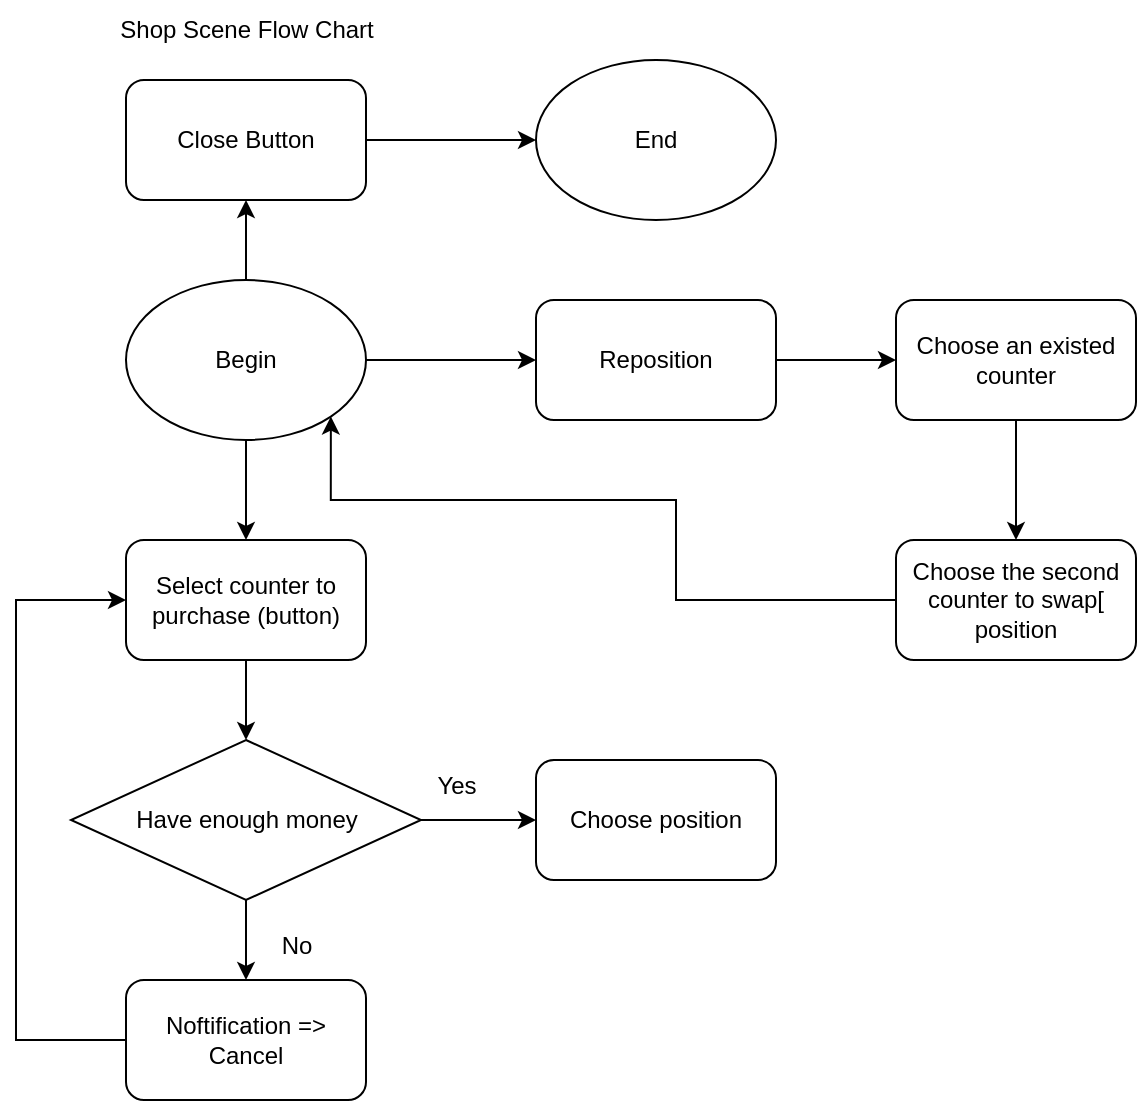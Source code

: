 <mxfile version="25.0.3">
  <diagram id="C5RBs43oDa-KdzZeNtuy" name="Page-1">
    <mxGraphModel dx="1420" dy="804" grid="1" gridSize="10" guides="1" tooltips="1" connect="1" arrows="1" fold="1" page="1" pageScale="1" pageWidth="827" pageHeight="1169" math="0" shadow="0">
      <root>
        <mxCell id="WIyWlLk6GJQsqaUBKTNV-0" />
        <mxCell id="WIyWlLk6GJQsqaUBKTNV-1" parent="WIyWlLk6GJQsqaUBKTNV-0" />
        <mxCell id="LFGIQh9opgwjj22BYy4o-5" style="edgeStyle=orthogonalEdgeStyle;rounded=0;orthogonalLoop=1;jettySize=auto;html=1;" edge="1" parent="WIyWlLk6GJQsqaUBKTNV-1" source="LFGIQh9opgwjj22BYy4o-0" target="LFGIQh9opgwjj22BYy4o-4">
          <mxGeometry relative="1" as="geometry" />
        </mxCell>
        <mxCell id="LFGIQh9opgwjj22BYy4o-0" value="Select counter to purchase (button)" style="rounded=1;whiteSpace=wrap;html=1;" vertex="1" parent="WIyWlLk6GJQsqaUBKTNV-1">
          <mxGeometry x="65" y="320" width="120" height="60" as="geometry" />
        </mxCell>
        <mxCell id="LFGIQh9opgwjj22BYy4o-3" style="edgeStyle=orthogonalEdgeStyle;rounded=0;orthogonalLoop=1;jettySize=auto;html=1;entryX=0.5;entryY=0;entryDx=0;entryDy=0;" edge="1" parent="WIyWlLk6GJQsqaUBKTNV-1" source="LFGIQh9opgwjj22BYy4o-1" target="LFGIQh9opgwjj22BYy4o-0">
          <mxGeometry relative="1" as="geometry" />
        </mxCell>
        <mxCell id="LFGIQh9opgwjj22BYy4o-14" style="edgeStyle=orthogonalEdgeStyle;rounded=0;orthogonalLoop=1;jettySize=auto;html=1;entryX=0;entryY=0.5;entryDx=0;entryDy=0;" edge="1" parent="WIyWlLk6GJQsqaUBKTNV-1" source="LFGIQh9opgwjj22BYy4o-1" target="LFGIQh9opgwjj22BYy4o-13">
          <mxGeometry relative="1" as="geometry" />
        </mxCell>
        <mxCell id="LFGIQh9opgwjj22BYy4o-22" style="edgeStyle=orthogonalEdgeStyle;rounded=0;orthogonalLoop=1;jettySize=auto;html=1;entryX=0.5;entryY=1;entryDx=0;entryDy=0;" edge="1" parent="WIyWlLk6GJQsqaUBKTNV-1" source="LFGIQh9opgwjj22BYy4o-1" target="LFGIQh9opgwjj22BYy4o-21">
          <mxGeometry relative="1" as="geometry" />
        </mxCell>
        <mxCell id="LFGIQh9opgwjj22BYy4o-1" value="Begin" style="ellipse;whiteSpace=wrap;html=1;" vertex="1" parent="WIyWlLk6GJQsqaUBKTNV-1">
          <mxGeometry x="65" y="190" width="120" height="80" as="geometry" />
        </mxCell>
        <mxCell id="LFGIQh9opgwjj22BYy4o-2" value="Shop Scene Flow Chart" style="text;html=1;align=center;verticalAlign=middle;resizable=0;points=[];autosize=1;strokeColor=none;fillColor=none;" vertex="1" parent="WIyWlLk6GJQsqaUBKTNV-1">
          <mxGeometry x="50" y="50" width="150" height="30" as="geometry" />
        </mxCell>
        <mxCell id="LFGIQh9opgwjj22BYy4o-7" style="edgeStyle=orthogonalEdgeStyle;rounded=0;orthogonalLoop=1;jettySize=auto;html=1;entryX=0;entryY=0.5;entryDx=0;entryDy=0;" edge="1" parent="WIyWlLk6GJQsqaUBKTNV-1" source="LFGIQh9opgwjj22BYy4o-4" target="LFGIQh9opgwjj22BYy4o-6">
          <mxGeometry relative="1" as="geometry" />
        </mxCell>
        <mxCell id="LFGIQh9opgwjj22BYy4o-10" style="edgeStyle=orthogonalEdgeStyle;rounded=0;orthogonalLoop=1;jettySize=auto;html=1;entryX=0.5;entryY=0;entryDx=0;entryDy=0;" edge="1" parent="WIyWlLk6GJQsqaUBKTNV-1" source="LFGIQh9opgwjj22BYy4o-4" target="LFGIQh9opgwjj22BYy4o-9">
          <mxGeometry relative="1" as="geometry" />
        </mxCell>
        <mxCell id="LFGIQh9opgwjj22BYy4o-4" value="Have enough money" style="rhombus;whiteSpace=wrap;html=1;" vertex="1" parent="WIyWlLk6GJQsqaUBKTNV-1">
          <mxGeometry x="37.5" y="420" width="175" height="80" as="geometry" />
        </mxCell>
        <mxCell id="LFGIQh9opgwjj22BYy4o-6" value="Choose position" style="rounded=1;whiteSpace=wrap;html=1;" vertex="1" parent="WIyWlLk6GJQsqaUBKTNV-1">
          <mxGeometry x="270" y="430" width="120" height="60" as="geometry" />
        </mxCell>
        <mxCell id="LFGIQh9opgwjj22BYy4o-8" value="Yes" style="text;html=1;align=center;verticalAlign=middle;resizable=0;points=[];autosize=1;strokeColor=none;fillColor=none;" vertex="1" parent="WIyWlLk6GJQsqaUBKTNV-1">
          <mxGeometry x="210" y="428" width="40" height="30" as="geometry" />
        </mxCell>
        <mxCell id="LFGIQh9opgwjj22BYy4o-12" style="edgeStyle=orthogonalEdgeStyle;rounded=0;orthogonalLoop=1;jettySize=auto;html=1;entryX=0;entryY=0.5;entryDx=0;entryDy=0;" edge="1" parent="WIyWlLk6GJQsqaUBKTNV-1" source="LFGIQh9opgwjj22BYy4o-9" target="LFGIQh9opgwjj22BYy4o-0">
          <mxGeometry relative="1" as="geometry">
            <Array as="points">
              <mxPoint x="10" y="570" />
              <mxPoint x="10" y="350" />
            </Array>
          </mxGeometry>
        </mxCell>
        <mxCell id="LFGIQh9opgwjj22BYy4o-9" value="Noftification =&amp;gt; Cancel" style="rounded=1;whiteSpace=wrap;html=1;" vertex="1" parent="WIyWlLk6GJQsqaUBKTNV-1">
          <mxGeometry x="65" y="540" width="120" height="60" as="geometry" />
        </mxCell>
        <mxCell id="LFGIQh9opgwjj22BYy4o-11" value="No" style="text;html=1;align=center;verticalAlign=middle;resizable=0;points=[];autosize=1;strokeColor=none;fillColor=none;" vertex="1" parent="WIyWlLk6GJQsqaUBKTNV-1">
          <mxGeometry x="130" y="508" width="40" height="30" as="geometry" />
        </mxCell>
        <mxCell id="LFGIQh9opgwjj22BYy4o-17" style="edgeStyle=orthogonalEdgeStyle;rounded=0;orthogonalLoop=1;jettySize=auto;html=1;entryX=0;entryY=0.5;entryDx=0;entryDy=0;" edge="1" parent="WIyWlLk6GJQsqaUBKTNV-1" source="LFGIQh9opgwjj22BYy4o-13" target="LFGIQh9opgwjj22BYy4o-15">
          <mxGeometry relative="1" as="geometry" />
        </mxCell>
        <mxCell id="LFGIQh9opgwjj22BYy4o-13" value="Reposition" style="rounded=1;whiteSpace=wrap;html=1;" vertex="1" parent="WIyWlLk6GJQsqaUBKTNV-1">
          <mxGeometry x="270" y="200" width="120" height="60" as="geometry" />
        </mxCell>
        <mxCell id="LFGIQh9opgwjj22BYy4o-18" style="edgeStyle=orthogonalEdgeStyle;rounded=0;orthogonalLoop=1;jettySize=auto;html=1;" edge="1" parent="WIyWlLk6GJQsqaUBKTNV-1" source="LFGIQh9opgwjj22BYy4o-15" target="LFGIQh9opgwjj22BYy4o-16">
          <mxGeometry relative="1" as="geometry" />
        </mxCell>
        <mxCell id="LFGIQh9opgwjj22BYy4o-15" value="Choose an existed counter" style="rounded=1;whiteSpace=wrap;html=1;" vertex="1" parent="WIyWlLk6GJQsqaUBKTNV-1">
          <mxGeometry x="450" y="200" width="120" height="60" as="geometry" />
        </mxCell>
        <mxCell id="LFGIQh9opgwjj22BYy4o-19" style="edgeStyle=orthogonalEdgeStyle;rounded=0;orthogonalLoop=1;jettySize=auto;html=1;entryX=1;entryY=1;entryDx=0;entryDy=0;" edge="1" parent="WIyWlLk6GJQsqaUBKTNV-1" source="LFGIQh9opgwjj22BYy4o-16" target="LFGIQh9opgwjj22BYy4o-1">
          <mxGeometry relative="1" as="geometry">
            <Array as="points">
              <mxPoint x="340" y="350" />
              <mxPoint x="340" y="300" />
              <mxPoint x="167" y="300" />
            </Array>
          </mxGeometry>
        </mxCell>
        <mxCell id="LFGIQh9opgwjj22BYy4o-16" value="Choose the second counter to swap[ position" style="rounded=1;whiteSpace=wrap;html=1;" vertex="1" parent="WIyWlLk6GJQsqaUBKTNV-1">
          <mxGeometry x="450" y="320" width="120" height="60" as="geometry" />
        </mxCell>
        <mxCell id="LFGIQh9opgwjj22BYy4o-20" value="End" style="ellipse;whiteSpace=wrap;html=1;" vertex="1" parent="WIyWlLk6GJQsqaUBKTNV-1">
          <mxGeometry x="270" y="80" width="120" height="80" as="geometry" />
        </mxCell>
        <mxCell id="LFGIQh9opgwjj22BYy4o-23" style="edgeStyle=orthogonalEdgeStyle;rounded=0;orthogonalLoop=1;jettySize=auto;html=1;entryX=0;entryY=0.5;entryDx=0;entryDy=0;" edge="1" parent="WIyWlLk6GJQsqaUBKTNV-1" source="LFGIQh9opgwjj22BYy4o-21" target="LFGIQh9opgwjj22BYy4o-20">
          <mxGeometry relative="1" as="geometry" />
        </mxCell>
        <mxCell id="LFGIQh9opgwjj22BYy4o-21" value="Close Button" style="rounded=1;whiteSpace=wrap;html=1;" vertex="1" parent="WIyWlLk6GJQsqaUBKTNV-1">
          <mxGeometry x="65" y="90" width="120" height="60" as="geometry" />
        </mxCell>
      </root>
    </mxGraphModel>
  </diagram>
</mxfile>
